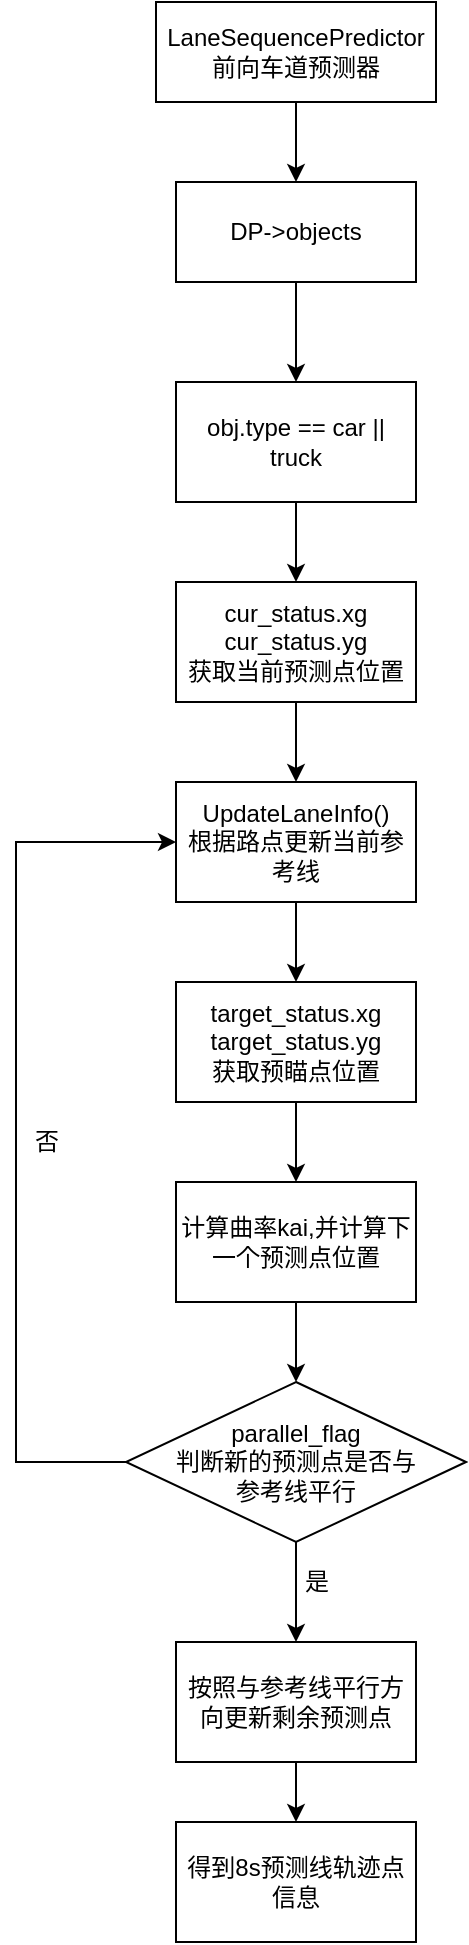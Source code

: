 <mxfile version="16.5.4" type="github">
  <diagram id="IJIWojkRPahus5xYNfnj" name="Page-1">
    <mxGraphModel dx="1355" dy="799" grid="1" gridSize="10" guides="1" tooltips="1" connect="1" arrows="1" fold="1" page="1" pageScale="1" pageWidth="1654" pageHeight="2336" math="0" shadow="0">
      <root>
        <mxCell id="0" />
        <mxCell id="1" parent="0" />
        <mxCell id="lAFTrW0byjjk6NbHgaCr-5" value="" style="edgeStyle=orthogonalEdgeStyle;rounded=0;orthogonalLoop=1;jettySize=auto;html=1;" edge="1" parent="1" source="lAFTrW0byjjk6NbHgaCr-1" target="lAFTrW0byjjk6NbHgaCr-4">
          <mxGeometry relative="1" as="geometry" />
        </mxCell>
        <mxCell id="lAFTrW0byjjk6NbHgaCr-1" value="&lt;div&gt;LaneSequencePredictor&lt;/div&gt;&lt;div&gt;前向车道预测器&lt;br&gt;&lt;/div&gt;" style="rounded=0;whiteSpace=wrap;html=1;" vertex="1" parent="1">
          <mxGeometry x="370" y="270" width="140" height="50" as="geometry" />
        </mxCell>
        <mxCell id="lAFTrW0byjjk6NbHgaCr-28" value="" style="edgeStyle=orthogonalEdgeStyle;rounded=0;orthogonalLoop=1;jettySize=auto;html=1;" edge="1" parent="1" source="lAFTrW0byjjk6NbHgaCr-4" target="lAFTrW0byjjk6NbHgaCr-8">
          <mxGeometry relative="1" as="geometry" />
        </mxCell>
        <mxCell id="lAFTrW0byjjk6NbHgaCr-4" value="DP-&amp;gt;objects" style="whiteSpace=wrap;html=1;rounded=0;" vertex="1" parent="1">
          <mxGeometry x="380" y="360" width="120" height="50" as="geometry" />
        </mxCell>
        <mxCell id="lAFTrW0byjjk6NbHgaCr-21" style="edgeStyle=orthogonalEdgeStyle;rounded=0;orthogonalLoop=1;jettySize=auto;html=1;entryX=0;entryY=0.5;entryDx=0;entryDy=0;" edge="1" parent="1" source="lAFTrW0byjjk6NbHgaCr-6" target="lAFTrW0byjjk6NbHgaCr-14">
          <mxGeometry relative="1" as="geometry">
            <mxPoint x="240" y="780" as="targetPoint" />
            <Array as="points">
              <mxPoint x="300" y="1000" />
              <mxPoint x="300" y="690" />
            </Array>
          </mxGeometry>
        </mxCell>
        <mxCell id="lAFTrW0byjjk6NbHgaCr-24" value="" style="edgeStyle=orthogonalEdgeStyle;rounded=0;orthogonalLoop=1;jettySize=auto;html=1;" edge="1" parent="1" source="lAFTrW0byjjk6NbHgaCr-6" target="lAFTrW0byjjk6NbHgaCr-23">
          <mxGeometry relative="1" as="geometry" />
        </mxCell>
        <mxCell id="lAFTrW0byjjk6NbHgaCr-6" value="&lt;div&gt;parallel_flag&lt;/div&gt;&lt;div&gt;判断新的预测点是否与&lt;/div&gt;&lt;div&gt;参考线平行&lt;br&gt;&lt;/div&gt;" style="rhombus;whiteSpace=wrap;html=1;" vertex="1" parent="1">
          <mxGeometry x="355" y="960" width="170" height="80" as="geometry" />
        </mxCell>
        <mxCell id="lAFTrW0byjjk6NbHgaCr-13" value="" style="edgeStyle=orthogonalEdgeStyle;rounded=0;orthogonalLoop=1;jettySize=auto;html=1;" edge="1" parent="1" source="lAFTrW0byjjk6NbHgaCr-8" target="lAFTrW0byjjk6NbHgaCr-12">
          <mxGeometry relative="1" as="geometry" />
        </mxCell>
        <mxCell id="lAFTrW0byjjk6NbHgaCr-8" value="obj.type == car || truck" style="rounded=0;whiteSpace=wrap;html=1;" vertex="1" parent="1">
          <mxGeometry x="380" y="460" width="120" height="60" as="geometry" />
        </mxCell>
        <mxCell id="lAFTrW0byjjk6NbHgaCr-15" value="" style="edgeStyle=orthogonalEdgeStyle;rounded=0;orthogonalLoop=1;jettySize=auto;html=1;" edge="1" parent="1" source="lAFTrW0byjjk6NbHgaCr-12" target="lAFTrW0byjjk6NbHgaCr-14">
          <mxGeometry relative="1" as="geometry" />
        </mxCell>
        <mxCell id="lAFTrW0byjjk6NbHgaCr-12" value="&lt;div&gt;cur_status.xg&lt;/div&gt;&lt;div&gt;cur_status.yg&lt;/div&gt;&lt;div&gt;获取当前预测点位置&lt;br&gt;&lt;/div&gt;" style="whiteSpace=wrap;html=1;rounded=0;" vertex="1" parent="1">
          <mxGeometry x="380" y="560" width="120" height="60" as="geometry" />
        </mxCell>
        <mxCell id="lAFTrW0byjjk6NbHgaCr-17" value="" style="edgeStyle=orthogonalEdgeStyle;rounded=0;orthogonalLoop=1;jettySize=auto;html=1;" edge="1" parent="1" source="lAFTrW0byjjk6NbHgaCr-14" target="lAFTrW0byjjk6NbHgaCr-16">
          <mxGeometry relative="1" as="geometry" />
        </mxCell>
        <mxCell id="lAFTrW0byjjk6NbHgaCr-14" value="&lt;div&gt;UpdateLaneInfo()&lt;/div&gt;&lt;div&gt;根据路点更新当前参考线&lt;br&gt;&lt;/div&gt;" style="whiteSpace=wrap;html=1;rounded=0;" vertex="1" parent="1">
          <mxGeometry x="380" y="660" width="120" height="60" as="geometry" />
        </mxCell>
        <mxCell id="lAFTrW0byjjk6NbHgaCr-19" value="" style="edgeStyle=orthogonalEdgeStyle;rounded=0;orthogonalLoop=1;jettySize=auto;html=1;" edge="1" parent="1" source="lAFTrW0byjjk6NbHgaCr-16" target="lAFTrW0byjjk6NbHgaCr-18">
          <mxGeometry relative="1" as="geometry" />
        </mxCell>
        <mxCell id="lAFTrW0byjjk6NbHgaCr-16" value="&lt;div&gt;target_status.xg&lt;/div&gt;&lt;div&gt;target_status.yg&lt;br&gt;&lt;/div&gt;&lt;div&gt;获取预瞄点位置&lt;/div&gt;" style="whiteSpace=wrap;html=1;rounded=0;" vertex="1" parent="1">
          <mxGeometry x="380" y="760" width="120" height="60" as="geometry" />
        </mxCell>
        <mxCell id="lAFTrW0byjjk6NbHgaCr-20" value="" style="edgeStyle=orthogonalEdgeStyle;rounded=0;orthogonalLoop=1;jettySize=auto;html=1;" edge="1" parent="1" source="lAFTrW0byjjk6NbHgaCr-18" target="lAFTrW0byjjk6NbHgaCr-6">
          <mxGeometry relative="1" as="geometry" />
        </mxCell>
        <mxCell id="lAFTrW0byjjk6NbHgaCr-18" value="计算曲率kai,并计算下一个预测点位置" style="whiteSpace=wrap;html=1;rounded=0;" vertex="1" parent="1">
          <mxGeometry x="380" y="860" width="120" height="60" as="geometry" />
        </mxCell>
        <mxCell id="lAFTrW0byjjk6NbHgaCr-22" value="否" style="text;html=1;align=center;verticalAlign=middle;resizable=0;points=[];autosize=1;strokeColor=none;fillColor=none;" vertex="1" parent="1">
          <mxGeometry x="300" y="830" width="30" height="20" as="geometry" />
        </mxCell>
        <mxCell id="lAFTrW0byjjk6NbHgaCr-27" value="" style="edgeStyle=orthogonalEdgeStyle;rounded=0;orthogonalLoop=1;jettySize=auto;html=1;" edge="1" parent="1" source="lAFTrW0byjjk6NbHgaCr-23" target="lAFTrW0byjjk6NbHgaCr-26">
          <mxGeometry relative="1" as="geometry" />
        </mxCell>
        <mxCell id="lAFTrW0byjjk6NbHgaCr-23" value="按照与参考线平行方向更新剩余预测点" style="whiteSpace=wrap;html=1;" vertex="1" parent="1">
          <mxGeometry x="380" y="1090" width="120" height="60" as="geometry" />
        </mxCell>
        <mxCell id="lAFTrW0byjjk6NbHgaCr-25" value="是" style="text;html=1;align=center;verticalAlign=middle;resizable=0;points=[];autosize=1;strokeColor=none;fillColor=none;" vertex="1" parent="1">
          <mxGeometry x="435" y="1050" width="30" height="20" as="geometry" />
        </mxCell>
        <mxCell id="lAFTrW0byjjk6NbHgaCr-26" value="得到8s预测线轨迹点信息" style="whiteSpace=wrap;html=1;" vertex="1" parent="1">
          <mxGeometry x="380" y="1180" width="120" height="60" as="geometry" />
        </mxCell>
      </root>
    </mxGraphModel>
  </diagram>
</mxfile>
